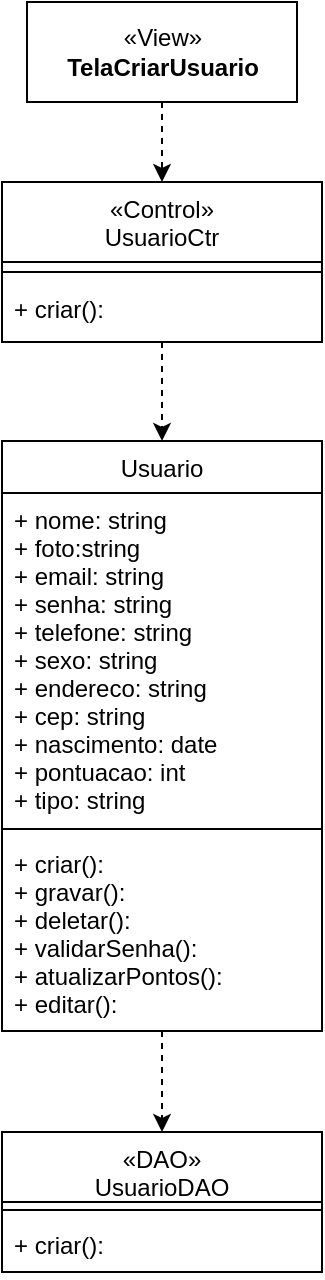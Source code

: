 <mxfile version="24.3.0" type="github">
  <diagram name="Página-1" id="zv6kfmIyqzXpDOjHgL1z">
    <mxGraphModel dx="1290" dy="557" grid="1" gridSize="10" guides="1" tooltips="1" connect="1" arrows="1" fold="1" page="1" pageScale="1" pageWidth="827" pageHeight="1169" math="0" shadow="0">
      <root>
        <mxCell id="0" />
        <mxCell id="1" parent="0" />
        <mxCell id="NKnERksdNQ4ch5BxzIyd-5" style="edgeStyle=orthogonalEdgeStyle;rounded=0;orthogonalLoop=1;jettySize=auto;html=1;exitX=0.5;exitY=1;exitDx=0;exitDy=0;entryX=0.5;entryY=0;entryDx=0;entryDy=0;dashed=1;" parent="1" source="NKnERksdNQ4ch5BxzIyd-6" target="NKnERksdNQ4ch5BxzIyd-10" edge="1">
          <mxGeometry relative="1" as="geometry" />
        </mxCell>
        <mxCell id="NKnERksdNQ4ch5BxzIyd-6" value="Usuario" style="swimlane;fontStyle=0;align=center;verticalAlign=top;childLayout=stackLayout;horizontal=1;startSize=26;horizontalStack=0;resizeParent=1;resizeLast=0;collapsible=1;marginBottom=0;rounded=0;shadow=0;strokeWidth=1;" parent="1" vertex="1">
          <mxGeometry x="150" y="289.5" width="160" height="295" as="geometry">
            <mxRectangle x="340" y="380" width="170" height="26" as="alternateBounds" />
          </mxGeometry>
        </mxCell>
        <mxCell id="NKnERksdNQ4ch5BxzIyd-7" value="+ nome: string&#xa;+ foto:string&#xa;+ email: string&#xa;+ senha: string&#xa;+ telefone: string&#xa;+ sexo: string&#xa;+ endereco: string&#xa;+ cep: string&#xa;+ nascimento: date&#xa;+ pontuacao: int&#xa;+ tipo: string " style="text;align=left;verticalAlign=top;spacingLeft=4;spacingRight=4;overflow=hidden;rotatable=0;points=[[0,0.5],[1,0.5]];portConstraint=eastwest;" parent="NKnERksdNQ4ch5BxzIyd-6" vertex="1">
          <mxGeometry y="26" width="160" height="164" as="geometry" />
        </mxCell>
        <mxCell id="NKnERksdNQ4ch5BxzIyd-8" value="" style="line;html=1;strokeWidth=1;align=left;verticalAlign=middle;spacingTop=-1;spacingLeft=3;spacingRight=3;rotatable=0;labelPosition=right;points=[];portConstraint=eastwest;" parent="NKnERksdNQ4ch5BxzIyd-6" vertex="1">
          <mxGeometry y="190" width="160" height="8" as="geometry" />
        </mxCell>
        <mxCell id="NKnERksdNQ4ch5BxzIyd-9" value="+ criar(): &#xa;+ gravar():&#xa;+ deletar(): &#xa;+ validarSenha():&#xa;+ atualizarPontos():&#xa;+ editar():" style="text;align=left;verticalAlign=top;spacingLeft=4;spacingRight=4;overflow=hidden;rotatable=0;points=[[0,0.5],[1,0.5]];portConstraint=eastwest;" parent="NKnERksdNQ4ch5BxzIyd-6" vertex="1">
          <mxGeometry y="198" width="160" height="92" as="geometry" />
        </mxCell>
        <mxCell id="NKnERksdNQ4ch5BxzIyd-10" value="«DAO»&#xa;UsuarioDAO&#xa;" style="swimlane;fontStyle=0;align=center;verticalAlign=top;childLayout=stackLayout;horizontal=1;startSize=35;horizontalStack=0;resizeParent=1;resizeLast=0;collapsible=1;marginBottom=0;rounded=0;shadow=0;strokeWidth=1;" parent="1" vertex="1">
          <mxGeometry x="150" y="635" width="160" height="70" as="geometry">
            <mxRectangle x="340" y="380" width="170" height="26" as="alternateBounds" />
          </mxGeometry>
        </mxCell>
        <mxCell id="NKnERksdNQ4ch5BxzIyd-11" value="" style="line;html=1;strokeWidth=1;align=left;verticalAlign=middle;spacingTop=-1;spacingLeft=3;spacingRight=3;rotatable=0;labelPosition=right;points=[];portConstraint=eastwest;" parent="NKnERksdNQ4ch5BxzIyd-10" vertex="1">
          <mxGeometry y="35" width="160" height="8" as="geometry" />
        </mxCell>
        <mxCell id="NKnERksdNQ4ch5BxzIyd-12" value="+ criar():" style="text;align=left;verticalAlign=top;spacingLeft=4;spacingRight=4;overflow=hidden;rotatable=0;points=[[0,0.5],[1,0.5]];portConstraint=eastwest;" parent="NKnERksdNQ4ch5BxzIyd-10" vertex="1">
          <mxGeometry y="43" width="160" height="27" as="geometry" />
        </mxCell>
        <mxCell id="NKnERksdNQ4ch5BxzIyd-14" style="edgeStyle=orthogonalEdgeStyle;rounded=0;orthogonalLoop=1;jettySize=auto;html=1;entryX=0.5;entryY=0;entryDx=0;entryDy=0;dashed=1;" parent="1" source="NKnERksdNQ4ch5BxzIyd-15" target="NKnERksdNQ4ch5BxzIyd-17" edge="1">
          <mxGeometry relative="1" as="geometry">
            <mxPoint x="300" y="135" as="targetPoint" />
          </mxGeometry>
        </mxCell>
        <mxCell id="NKnERksdNQ4ch5BxzIyd-15" value="«View»&lt;br&gt;&lt;b&gt;TelaCriarUsuario&lt;br&gt;&lt;/b&gt;" style="html=1;whiteSpace=wrap;" parent="1" vertex="1">
          <mxGeometry x="162.5" y="70" width="135" height="50" as="geometry" />
        </mxCell>
        <mxCell id="NKnERksdNQ4ch5BxzIyd-16" style="edgeStyle=orthogonalEdgeStyle;rounded=0;orthogonalLoop=1;jettySize=auto;html=1;exitX=0.5;exitY=1;exitDx=0;exitDy=0;dashed=1;entryX=0.5;entryY=0;entryDx=0;entryDy=0;" parent="1" source="NKnERksdNQ4ch5BxzIyd-17" edge="1" target="NKnERksdNQ4ch5BxzIyd-6">
          <mxGeometry relative="1" as="geometry">
            <mxPoint x="272.5" y="160" as="sourcePoint" />
            <mxPoint x="230" y="310" as="targetPoint" />
          </mxGeometry>
        </mxCell>
        <mxCell id="NKnERksdNQ4ch5BxzIyd-17" value="«Control»&#xa;UsuarioCtr" style="swimlane;fontStyle=0;align=center;verticalAlign=top;childLayout=stackLayout;horizontal=1;startSize=40;horizontalStack=0;resizeParent=1;resizeLast=0;collapsible=1;marginBottom=0;rounded=0;shadow=0;strokeWidth=1;" parent="1" vertex="1">
          <mxGeometry x="150" y="160" width="160" height="80" as="geometry">
            <mxRectangle x="340" y="380" width="170" height="26" as="alternateBounds" />
          </mxGeometry>
        </mxCell>
        <mxCell id="NKnERksdNQ4ch5BxzIyd-18" value="" style="line;html=1;strokeWidth=1;align=left;verticalAlign=middle;spacingTop=-1;spacingLeft=3;spacingRight=3;rotatable=0;labelPosition=right;points=[];portConstraint=eastwest;" parent="NKnERksdNQ4ch5BxzIyd-17" vertex="1">
          <mxGeometry y="40" width="160" height="10" as="geometry" />
        </mxCell>
        <mxCell id="NKnERksdNQ4ch5BxzIyd-19" value="+ criar():&#xa;" style="text;align=left;verticalAlign=top;spacingLeft=4;spacingRight=4;overflow=hidden;rotatable=0;points=[[0,0.5],[1,0.5]];portConstraint=eastwest;" parent="NKnERksdNQ4ch5BxzIyd-17" vertex="1">
          <mxGeometry y="50" width="160" height="30" as="geometry" />
        </mxCell>
      </root>
    </mxGraphModel>
  </diagram>
</mxfile>
